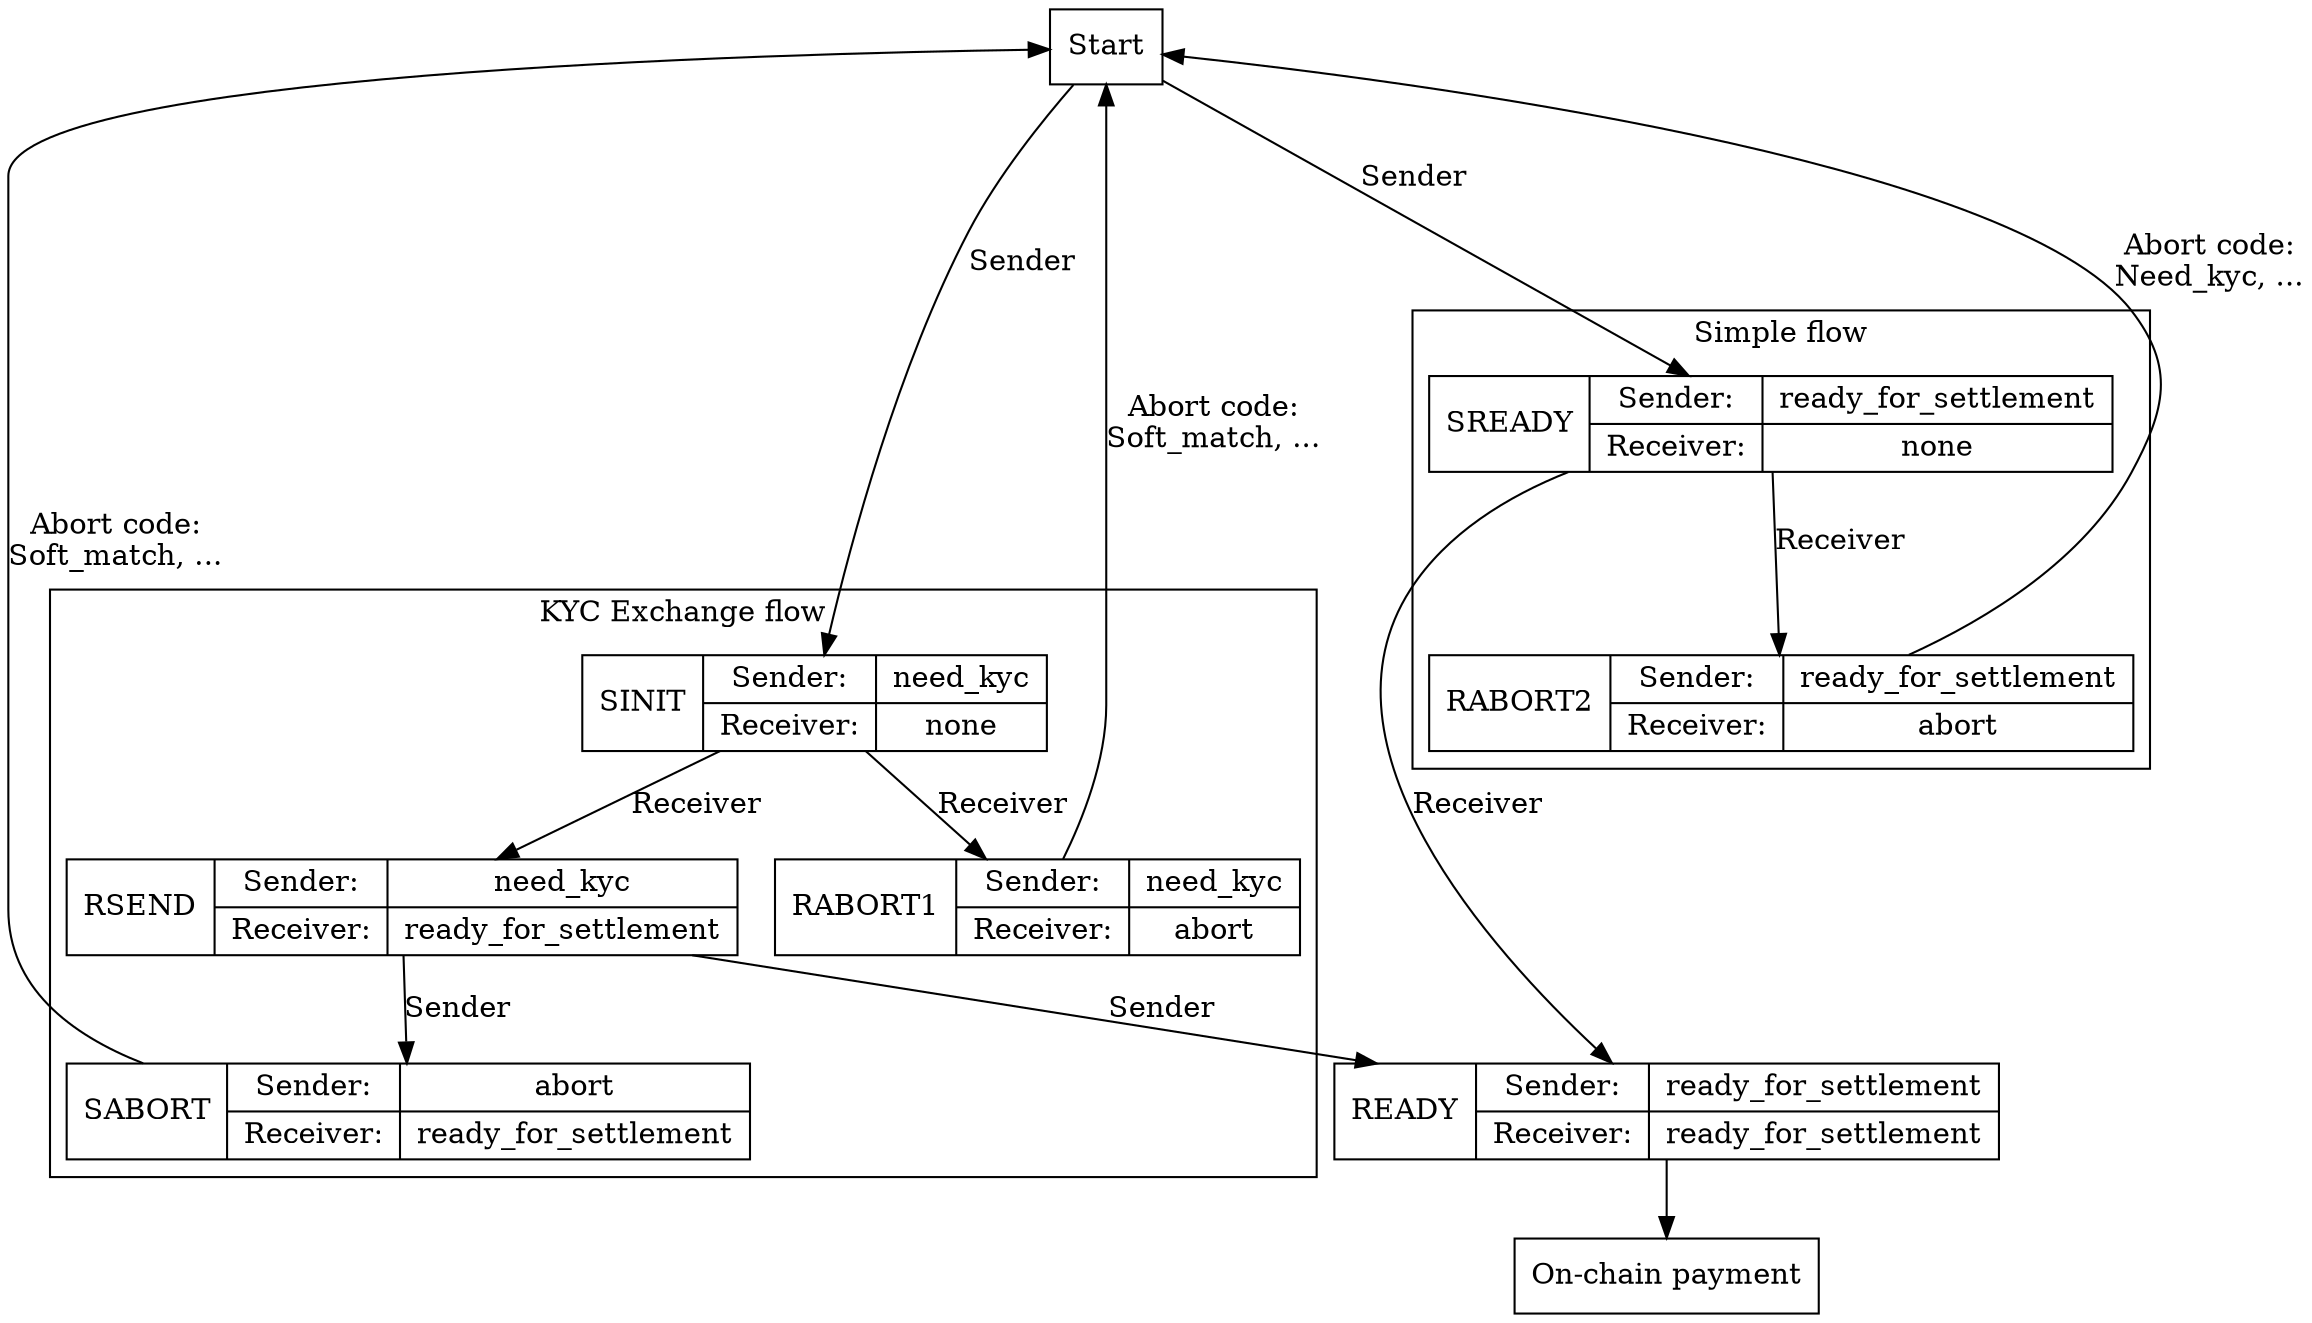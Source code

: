 
digraph G {
  concentrate=True;
  rankdir=TB;
  node [shape=record];

# Happy path protocol
  0 [label="Start"];
  0->1 [label="Sender"]
  0->10 [label="Sender"];


  subgraph cluster_0 {
  label = "KYC Exchange flow"
  1 [label="SINIT\n|{Sender:|Receiver:}|{{need_kyc}|{none}}"];
  1 -> 2 [ label="Receiver" ];
  1 -> 9002 [ label="Receiver" ];
  2 [label="RSEND\n|{Sender:|Receiver:}|{{need_kyc}|{ready_for_settlement}}"];
  9001 [label="SABORT\n|{Sender:|Receiver:}|{{abort}|{ready_for_settlement}}"];
  9002 [label="RABORT1\n|{Sender:|Receiver:}|{{need_kyc}|{abort}}"];
  2->9001 [label="Sender"]

  }

  3->999;
  999 [label = "On-chain payment"]

  subgraph cluster_1 {
  label = "Simple flow"
  10 [label="SREADY\n|{Sender:|Receiver:}|{{ready_for_settlement}|{none}}"];
  10 -> 9003 [label="Receiver"];
  9003 [label="RABORT2\n|{Sender:|Receiver:}|{{ready_for_settlement}|{abort}}"];
  }

  10 -> 3 [label="Receiver"];

  3 [label="READY\n|{Sender:|Receiver:}|{{ready_for_settlement}|{ready_for_settlement}}",fillcolor=red];
  2->3 [label="Sender"];

  {rank=min; 0;}
  {rank=max; 999;}

  9001 -> 0 [label = "Abort code:\nSoft_match, ..."];
  9002 -> 0 [label = "Abort code:\nSoft_match, ..."];
  9003 -> 0 [label = "Abort code:\nNeed_kyc, ..."];


}
